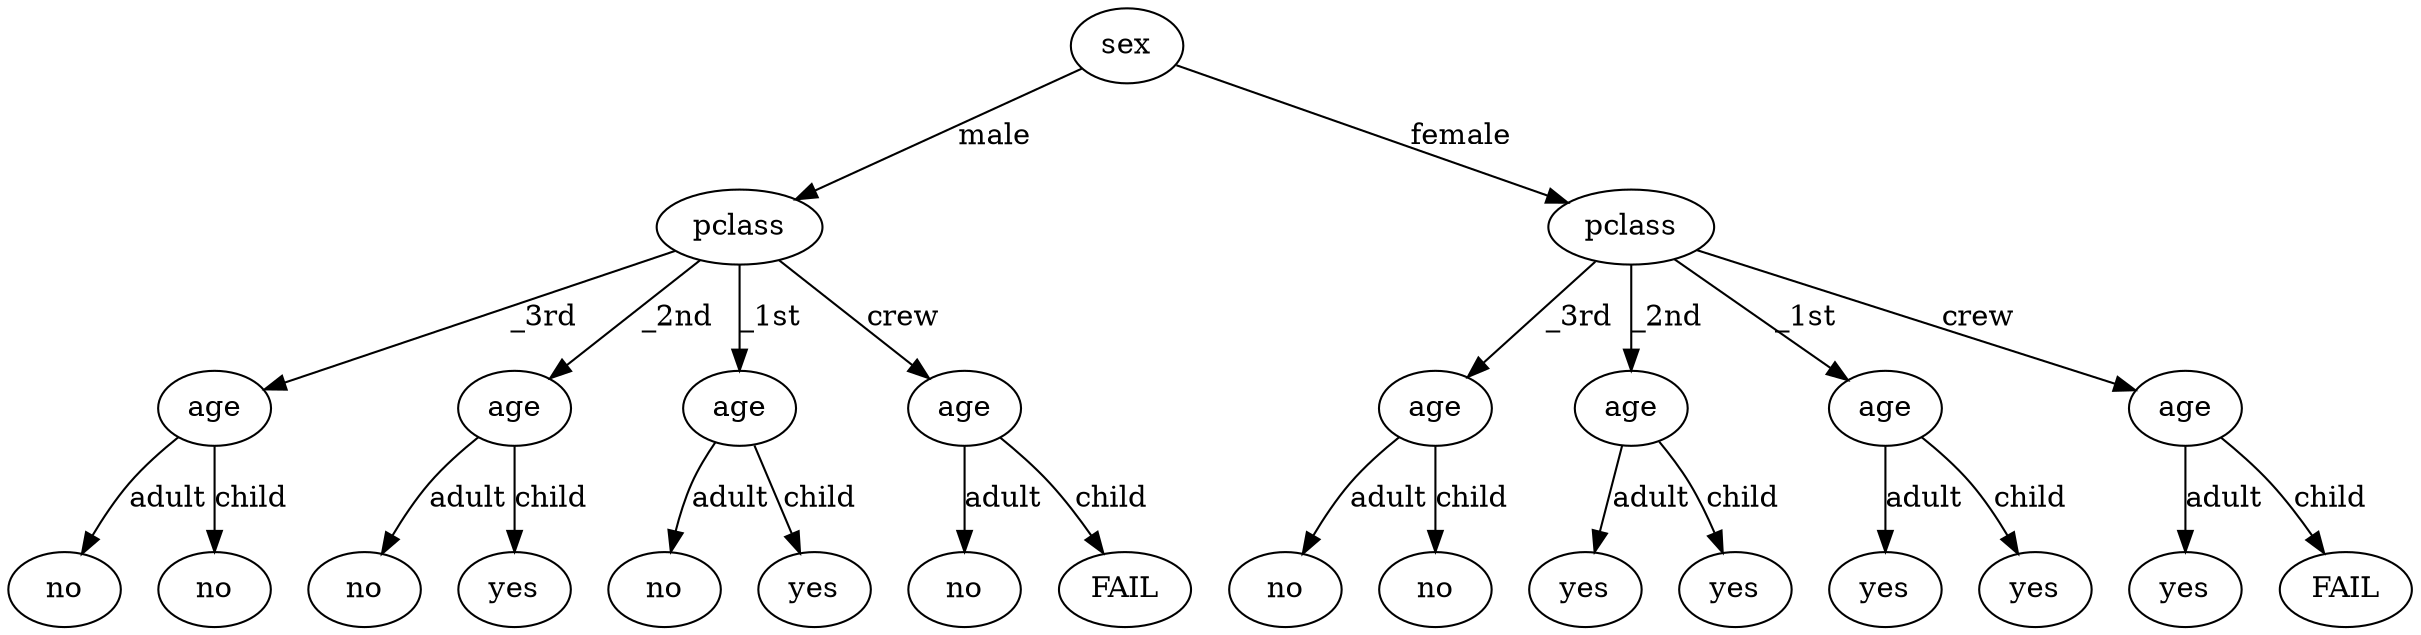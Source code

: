 digraph {
94321680947490318799116913956549003092 [label=sex]
330168115903720142622348545446848358418 [label=pclass]
70820388118617584862374293743633889779 [label=age]
30729074139986317904576954188435555753 [label=no]
312694571356410751561590079326071497449 [label=no]
29389460309363569137842504365933264739 [label=age]
112736458568183766139221905994670487597 [label=no]
91000657505216522047190049479018023116 [label=yes]
285265167000790085161555232528989077840 [label=age]
327342756686947923342629933045287523638 [label=no]
162136884834100923320074945264286441629 [label=yes]
248767884425128101813023717761662096590 [label=age]
66686874921654491067150725672062248362 [label=no]
239625494962436045190229167378370266018 [label=FAIL]
199438497642602250640868121448567026273 [label=pclass]
272176076158054802613950017366187986318 [label=age]
43551067566819798920679403173781890798 [label=no]
117814456159033677897487929096198121320 [label=no]
113653450789164231403147197522549642290 [label=age]
44421841519797083110868021173577389997 [label=yes]
284648013215007544059733588175551654269 [label=yes]
179847987012273430596954433550309098121 [label=age]
250858598220688894034084141566976498089 [label=yes]
323164704756813445212382574405952597505 [label=yes]
97534851352214458109215576948985930109 [label=age]
328421152692680959800288276220542295353 [label=yes]
63311167639317719370424838455153718923 [label=FAIL]
94321680947490318799116913956549003092 -> 330168115903720142622348545446848358418 [label=male] 
330168115903720142622348545446848358418 -> 70820388118617584862374293743633889779 [label=_3rd] 
70820388118617584862374293743633889779 -> 30729074139986317904576954188435555753 [label=adult] 
70820388118617584862374293743633889779 -> 312694571356410751561590079326071497449 [label=child] 
330168115903720142622348545446848358418 -> 29389460309363569137842504365933264739 [label=_2nd] 
29389460309363569137842504365933264739 -> 112736458568183766139221905994670487597 [label=adult] 
29389460309363569137842504365933264739 -> 91000657505216522047190049479018023116 [label=child] 
330168115903720142622348545446848358418 -> 285265167000790085161555232528989077840 [label=_1st] 
285265167000790085161555232528989077840 -> 327342756686947923342629933045287523638 [label=adult] 
285265167000790085161555232528989077840 -> 162136884834100923320074945264286441629 [label=child] 
330168115903720142622348545446848358418 -> 248767884425128101813023717761662096590 [label=crew] 
248767884425128101813023717761662096590 -> 66686874921654491067150725672062248362 [label=adult] 
248767884425128101813023717761662096590 -> 239625494962436045190229167378370266018 [label=child] 
94321680947490318799116913956549003092 -> 199438497642602250640868121448567026273 [label=female] 
199438497642602250640868121448567026273 -> 272176076158054802613950017366187986318 [label=_3rd] 
272176076158054802613950017366187986318 -> 43551067566819798920679403173781890798 [label=adult] 
272176076158054802613950017366187986318 -> 117814456159033677897487929096198121320 [label=child] 
199438497642602250640868121448567026273 -> 113653450789164231403147197522549642290 [label=_2nd] 
113653450789164231403147197522549642290 -> 44421841519797083110868021173577389997 [label=adult] 
113653450789164231403147197522549642290 -> 284648013215007544059733588175551654269 [label=child] 
199438497642602250640868121448567026273 -> 179847987012273430596954433550309098121 [label=_1st] 
179847987012273430596954433550309098121 -> 250858598220688894034084141566976498089 [label=adult] 
179847987012273430596954433550309098121 -> 323164704756813445212382574405952597505 [label=child] 
199438497642602250640868121448567026273 -> 97534851352214458109215576948985930109 [label=crew] 
97534851352214458109215576948985930109 -> 328421152692680959800288276220542295353 [label=adult] 
97534851352214458109215576948985930109 -> 63311167639317719370424838455153718923 [label=child] 

}